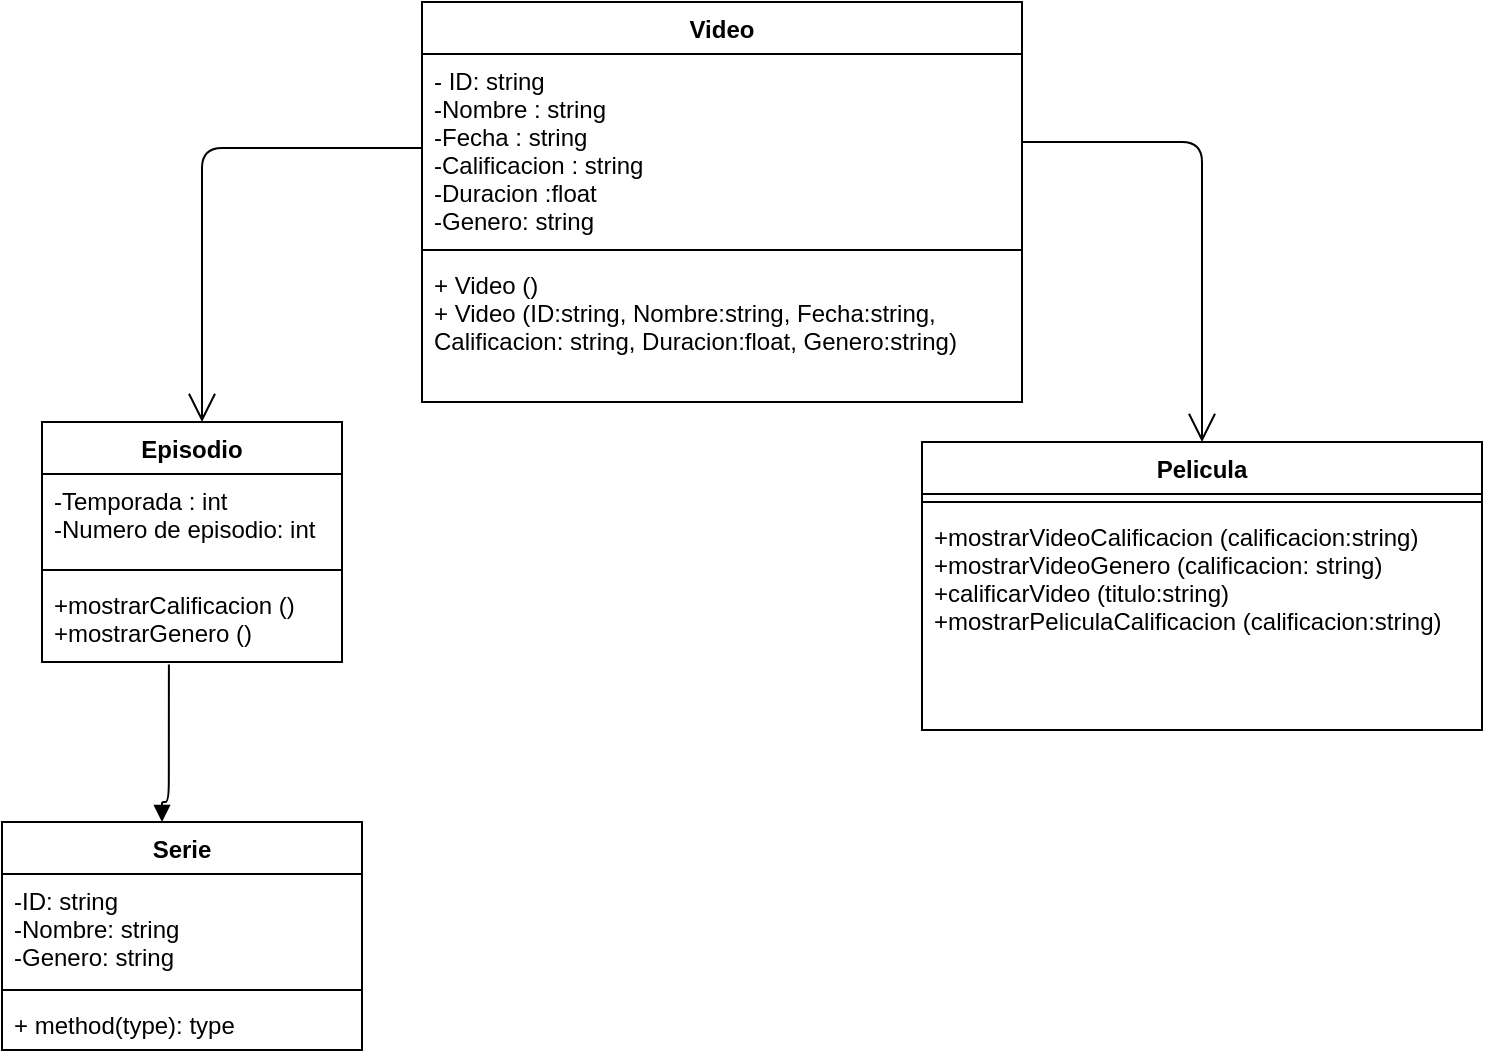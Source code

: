 <mxfile>
    <diagram id="ZBzXes0WbrqCvFhTMkAU" name="Page-1">
        <mxGraphModel dx="261" dy="241" grid="1" gridSize="10" guides="1" tooltips="1" connect="1" arrows="1" fold="1" page="1" pageScale="1" pageWidth="850" pageHeight="1100" math="0" shadow="0">
            <root>
                <mxCell id="0"/>
                <mxCell id="1" parent="0"/>
                <mxCell id="6" value="Video" style="swimlane;fontStyle=1;align=center;verticalAlign=top;childLayout=stackLayout;horizontal=1;startSize=26;horizontalStack=0;resizeParent=1;resizeParentMax=0;resizeLast=0;collapsible=1;marginBottom=0;" vertex="1" parent="1">
                    <mxGeometry x="300" y="20" width="300" height="200" as="geometry"/>
                </mxCell>
                <mxCell id="7" value="- ID: string&#10;-Nombre : string&#10;-Fecha : string&#10;-Calificacion : string &#10;-Duracion :float&#10;-Genero: string&#10;&#10;&#10;" style="text;strokeColor=none;fillColor=none;align=left;verticalAlign=top;spacingLeft=4;spacingRight=4;overflow=hidden;rotatable=0;points=[[0,0.5],[1,0.5]];portConstraint=eastwest;" vertex="1" parent="6">
                    <mxGeometry y="26" width="300" height="94" as="geometry"/>
                </mxCell>
                <mxCell id="8" value="" style="line;strokeWidth=1;fillColor=none;align=left;verticalAlign=middle;spacingTop=-1;spacingLeft=3;spacingRight=3;rotatable=0;labelPosition=right;points=[];portConstraint=eastwest;strokeColor=inherit;" vertex="1" parent="6">
                    <mxGeometry y="120" width="300" height="8" as="geometry"/>
                </mxCell>
                <mxCell id="9" value="+ Video ()&#10;+ Video (ID:string, Nombre:string, Fecha:string,&#10;Calificacion: string, Duracion:float, Genero:string)" style="text;strokeColor=none;fillColor=none;align=left;verticalAlign=top;spacingLeft=4;spacingRight=4;overflow=hidden;rotatable=0;points=[[0,0.5],[1,0.5]];portConstraint=eastwest;" vertex="1" parent="6">
                    <mxGeometry y="128" width="300" height="72" as="geometry"/>
                </mxCell>
                <mxCell id="10" value="" style="endArrow=open;endFill=1;endSize=12;html=1;" edge="1" parent="1">
                    <mxGeometry width="160" relative="1" as="geometry">
                        <mxPoint x="600" y="90" as="sourcePoint"/>
                        <mxPoint x="690" y="240" as="targetPoint"/>
                        <Array as="points">
                            <mxPoint x="690" y="90"/>
                        </Array>
                    </mxGeometry>
                </mxCell>
                <mxCell id="12" value="" style="endArrow=open;endFill=1;endSize=12;html=1;exitX=0;exitY=0.5;exitDx=0;exitDy=0;" edge="1" parent="1" source="7">
                    <mxGeometry width="160" relative="1" as="geometry">
                        <mxPoint x="220" y="160" as="sourcePoint"/>
                        <mxPoint x="190" y="230" as="targetPoint"/>
                        <Array as="points">
                            <mxPoint x="190" y="93"/>
                        </Array>
                    </mxGeometry>
                </mxCell>
                <mxCell id="13" value="Episodio" style="swimlane;fontStyle=1;align=center;verticalAlign=top;childLayout=stackLayout;horizontal=1;startSize=26;horizontalStack=0;resizeParent=1;resizeParentMax=0;resizeLast=0;collapsible=1;marginBottom=0;" vertex="1" parent="1">
                    <mxGeometry x="110" y="230" width="150" height="120" as="geometry"/>
                </mxCell>
                <mxCell id="14" value="-Temporada : int&#10;-Numero de episodio: int&#10;" style="text;strokeColor=none;fillColor=none;align=left;verticalAlign=top;spacingLeft=4;spacingRight=4;overflow=hidden;rotatable=0;points=[[0,0.5],[1,0.5]];portConstraint=eastwest;" vertex="1" parent="13">
                    <mxGeometry y="26" width="150" height="44" as="geometry"/>
                </mxCell>
                <mxCell id="15" value="" style="line;strokeWidth=1;fillColor=none;align=left;verticalAlign=middle;spacingTop=-1;spacingLeft=3;spacingRight=3;rotatable=0;labelPosition=right;points=[];portConstraint=eastwest;strokeColor=inherit;" vertex="1" parent="13">
                    <mxGeometry y="70" width="150" height="8" as="geometry"/>
                </mxCell>
                <mxCell id="16" value="+mostrarCalificacion ()&#10;+mostrarGenero ()" style="text;strokeColor=none;fillColor=none;align=left;verticalAlign=top;spacingLeft=4;spacingRight=4;overflow=hidden;rotatable=0;points=[[0,0.5],[1,0.5]];portConstraint=eastwest;" vertex="1" parent="13">
                    <mxGeometry y="78" width="150" height="42" as="geometry"/>
                </mxCell>
                <mxCell id="17" value="Pelicula" style="swimlane;fontStyle=1;align=center;verticalAlign=top;childLayout=stackLayout;horizontal=1;startSize=26;horizontalStack=0;resizeParent=1;resizeParentMax=0;resizeLast=0;collapsible=1;marginBottom=0;" vertex="1" parent="1">
                    <mxGeometry x="550" y="240" width="280" height="144" as="geometry"/>
                </mxCell>
                <mxCell id="19" value="" style="line;strokeWidth=1;fillColor=none;align=left;verticalAlign=middle;spacingTop=-1;spacingLeft=3;spacingRight=3;rotatable=0;labelPosition=right;points=[];portConstraint=eastwest;strokeColor=inherit;" vertex="1" parent="17">
                    <mxGeometry y="26" width="280" height="8" as="geometry"/>
                </mxCell>
                <mxCell id="20" value="+mostrarVideoCalificacion (calificacion:string)&#10;+mostrarVideoGenero (calificacion: string)&#10;+calificarVideo (titulo:string)&#10;+mostrarPeliculaCalificacion (calificacion:string)" style="text;strokeColor=none;fillColor=none;align=left;verticalAlign=top;spacingLeft=4;spacingRight=4;overflow=hidden;rotatable=0;points=[[0,0.5],[1,0.5]];portConstraint=eastwest;" vertex="1" parent="17">
                    <mxGeometry y="34" width="280" height="110" as="geometry"/>
                </mxCell>
                <mxCell id="22" value="" style="endArrow=block;endFill=1;html=1;edgeStyle=orthogonalEdgeStyle;align=left;verticalAlign=top;exitX=0.423;exitY=1.029;exitDx=0;exitDy=0;exitPerimeter=0;" edge="1" parent="1" source="16">
                    <mxGeometry x="-1" relative="1" as="geometry">
                        <mxPoint x="100" y="420" as="sourcePoint"/>
                        <mxPoint x="170" y="430" as="targetPoint"/>
                        <Array as="points">
                            <mxPoint x="174" y="420"/>
                            <mxPoint x="170" y="420"/>
                        </Array>
                    </mxGeometry>
                </mxCell>
                <mxCell id="24" value="Serie" style="swimlane;fontStyle=1;align=center;verticalAlign=top;childLayout=stackLayout;horizontal=1;startSize=26;horizontalStack=0;resizeParent=1;resizeParentMax=0;resizeLast=0;collapsible=1;marginBottom=0;" vertex="1" parent="1">
                    <mxGeometry x="90" y="430" width="180" height="114" as="geometry"/>
                </mxCell>
                <mxCell id="25" value="-ID: string&#10;-Nombre: string&#10;-Genero: string" style="text;strokeColor=none;fillColor=none;align=left;verticalAlign=top;spacingLeft=4;spacingRight=4;overflow=hidden;rotatable=0;points=[[0,0.5],[1,0.5]];portConstraint=eastwest;" vertex="1" parent="24">
                    <mxGeometry y="26" width="180" height="54" as="geometry"/>
                </mxCell>
                <mxCell id="26" value="" style="line;strokeWidth=1;fillColor=none;align=left;verticalAlign=middle;spacingTop=-1;spacingLeft=3;spacingRight=3;rotatable=0;labelPosition=right;points=[];portConstraint=eastwest;strokeColor=inherit;" vertex="1" parent="24">
                    <mxGeometry y="80" width="180" height="8" as="geometry"/>
                </mxCell>
                <mxCell id="27" value="+ method(type): type" style="text;strokeColor=none;fillColor=none;align=left;verticalAlign=top;spacingLeft=4;spacingRight=4;overflow=hidden;rotatable=0;points=[[0,0.5],[1,0.5]];portConstraint=eastwest;" vertex="1" parent="24">
                    <mxGeometry y="88" width="180" height="26" as="geometry"/>
                </mxCell>
            </root>
        </mxGraphModel>
    </diagram>
</mxfile>